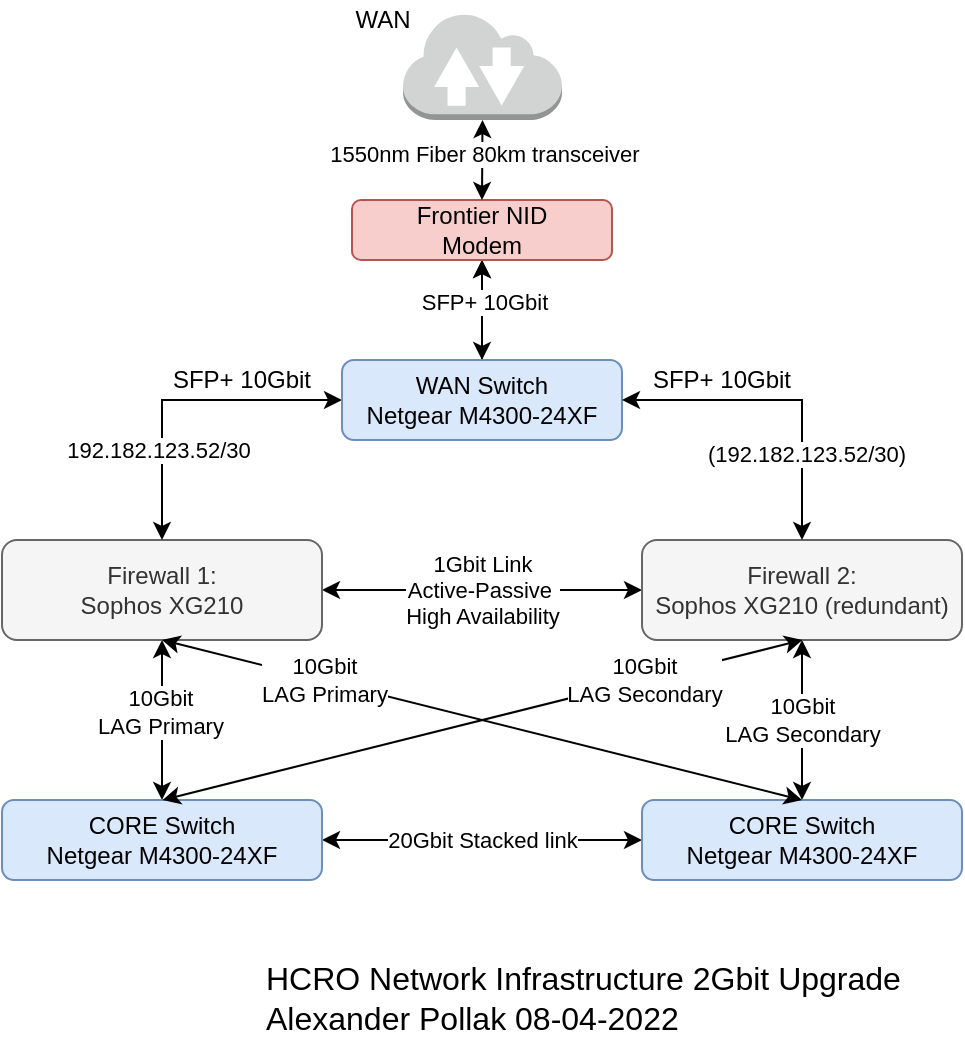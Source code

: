 <mxfile version="16.5.1" type="device"><diagram id="acVlcwg54Op8fTkylgdc" name="Page-1"><mxGraphModel dx="1106" dy="788" grid="1" gridSize="10" guides="1" tooltips="1" connect="1" arrows="1" fold="1" page="1" pageScale="1" pageWidth="850" pageHeight="1100" math="0" shadow="0"><root><mxCell id="0"/><mxCell id="1" parent="0"/><mxCell id="Hm1WOY6nIJTZlzuOTEKv-63" style="edgeStyle=none;rounded=0;orthogonalLoop=1;jettySize=auto;html=1;exitX=0.5;exitY=1;exitDx=0;exitDy=0;exitPerimeter=0;entryX=0.5;entryY=0;entryDx=0;entryDy=0;startArrow=classic;startFill=1;" parent="1" source="7CgcYO3lR0AnIhSCEs44-1" target="Hm1WOY6nIJTZlzuOTEKv-62" edge="1"><mxGeometry relative="1" as="geometry"/></mxCell><mxCell id="-Wp-BzOfsB0NkwMg3vQa-1" value="" style="outlineConnect=0;dashed=0;verticalLabelPosition=bottom;verticalAlign=top;align=center;html=1;shape=mxgraph.aws3.internet_2;fillColor=#D2D3D3;gradientColor=none;" parent="1" vertex="1"><mxGeometry x="400.5" y="6" width="79.5" height="54" as="geometry"/></mxCell><mxCell id="svzOSl-pBznM6ALa8F4O-4" style="edgeStyle=orthogonalEdgeStyle;rounded=0;orthogonalLoop=1;jettySize=auto;html=1;entryX=0;entryY=0.5;entryDx=0;entryDy=0;startArrow=classic;startFill=1;" parent="1" source="-Wp-BzOfsB0NkwMg3vQa-2" target="7CgcYO3lR0AnIhSCEs44-3" edge="1"><mxGeometry relative="1" as="geometry"/></mxCell><mxCell id="svzOSl-pBznM6ALa8F4O-5" value="1Gbit Link&lt;br&gt;Active-Passive&amp;nbsp;&lt;br&gt;High Availability" style="edgeLabel;html=1;align=center;verticalAlign=middle;resizable=0;points=[];" parent="svzOSl-pBznM6ALa8F4O-4" vertex="1" connectable="0"><mxGeometry x="-0.15" y="-1" relative="1" as="geometry"><mxPoint x="12" y="-1" as="offset"/></mxGeometry></mxCell><mxCell id="svzOSl-pBznM6ALa8F4O-8" style="edgeStyle=orthogonalEdgeStyle;rounded=0;orthogonalLoop=1;jettySize=auto;html=1;exitX=0.5;exitY=1;exitDx=0;exitDy=0;entryX=0.5;entryY=0;entryDx=0;entryDy=0;startArrow=classic;startFill=1;" parent="1" source="-Wp-BzOfsB0NkwMg3vQa-2" target="svzOSl-pBznM6ALa8F4O-2" edge="1"><mxGeometry relative="1" as="geometry"/></mxCell><mxCell id="svzOSl-pBznM6ALa8F4O-10" value="10Gbit&lt;br&gt;LAG Primary" style="edgeLabel;html=1;align=center;verticalAlign=middle;resizable=0;points=[];" parent="svzOSl-pBznM6ALa8F4O-8" vertex="1" connectable="0"><mxGeometry x="-0.1" y="-1" relative="1" as="geometry"><mxPoint as="offset"/></mxGeometry></mxCell><mxCell id="-Wp-BzOfsB0NkwMg3vQa-2" value="Firewall 1:&lt;br&gt;Sophos XG210" style="rounded=1;whiteSpace=wrap;html=1;fillColor=#f5f5f5;strokeColor=#666666;fontColor=#333333;" parent="1" vertex="1"><mxGeometry x="200" y="270" width="160" height="50" as="geometry"/></mxCell><mxCell id="-Wp-BzOfsB0NkwMg3vQa-3" value="" style="endArrow=classic;startArrow=classic;html=1;entryX=0.5;entryY=0;entryDx=0;entryDy=0;exitX=0;exitY=0.5;exitDx=0;exitDy=0;rounded=0;" parent="1" source="Hm1WOY6nIJTZlzuOTEKv-62" target="-Wp-BzOfsB0NkwMg3vQa-2" edge="1"><mxGeometry width="50" height="50" relative="1" as="geometry"><mxPoint x="425" y="134" as="sourcePoint"/><mxPoint x="160" y="314" as="targetPoint"/><Array as="points"><mxPoint x="280" y="200"/></Array></mxGeometry></mxCell><mxCell id="QnEzOyH5O82RgATfIk3K-26" value="192.182.123.52/30" style="edgeLabel;html=1;align=center;verticalAlign=middle;resizable=0;points=[];" parent="-Wp-BzOfsB0NkwMg3vQa-3" vertex="1" connectable="0"><mxGeometry x="-0.036" y="-1" relative="1" as="geometry"><mxPoint x="-15" y="26.0" as="offset"/></mxGeometry></mxCell><mxCell id="W76YgXxEqbnLoTMk_vsw-1" value="WAN" style="text;html=1;align=center;verticalAlign=middle;resizable=0;points=[];autosize=1;" parent="1" vertex="1"><mxGeometry x="370" width="40" height="20" as="geometry"/></mxCell><mxCell id="svzOSl-pBznM6ALa8F4O-1" value="" style="edgeStyle=orthogonalEdgeStyle;rounded=0;orthogonalLoop=1;jettySize=auto;html=1;" parent="1" source="Hm1WOY6nIJTZlzuOTEKv-62" target="7CgcYO3lR0AnIhSCEs44-1" edge="1"><mxGeometry relative="1" as="geometry"/></mxCell><mxCell id="svzOSl-pBznM6ALa8F4O-11" value="SFP+ 10Gbit" style="edgeLabel;html=1;align=center;verticalAlign=middle;resizable=0;points=[];" parent="svzOSl-pBznM6ALa8F4O-1" vertex="1" connectable="0"><mxGeometry x="0.16" y="-1" relative="1" as="geometry"><mxPoint as="offset"/></mxGeometry></mxCell><mxCell id="Hm1WOY6nIJTZlzuOTEKv-62" value="WAN Switch&lt;br&gt;Netgear M4300-24XF" style="rounded=1;whiteSpace=wrap;html=1;fillColor=#dae8fc;strokeColor=#6c8ebf;" parent="1" vertex="1"><mxGeometry x="370" y="180" width="140" height="40" as="geometry"/></mxCell><mxCell id="JyS3GfPrixJedDHWxzTk-1" value="HCRO Network Infrastructure 2Gbit Upgrade&lt;br&gt;Alexander Pollak 08-04-2022" style="text;html=1;align=left;verticalAlign=middle;resizable=0;points=[];autosize=1;fontSize=16;" parent="1" vertex="1"><mxGeometry x="330.25" y="479" width="330" height="40" as="geometry"/></mxCell><mxCell id="7CgcYO3lR0AnIhSCEs44-1" value="Frontier NID&lt;br&gt;Modem" style="rounded=1;whiteSpace=wrap;html=1;fillColor=#f8cecc;strokeColor=#b85450;" parent="1" vertex="1"><mxGeometry x="375" y="100" width="130" height="30" as="geometry"/></mxCell><mxCell id="7CgcYO3lR0AnIhSCEs44-2" style="edgeStyle=none;rounded=0;orthogonalLoop=1;jettySize=auto;html=1;exitX=0.5;exitY=1;exitDx=0;exitDy=0;exitPerimeter=0;entryX=0.5;entryY=0;entryDx=0;entryDy=0;startArrow=classic;startFill=1;" parent="1" source="-Wp-BzOfsB0NkwMg3vQa-1" target="7CgcYO3lR0AnIhSCEs44-1" edge="1"><mxGeometry relative="1" as="geometry"><mxPoint x="440.25" y="60" as="sourcePoint"/><mxPoint x="440.5" y="144" as="targetPoint"/></mxGeometry></mxCell><mxCell id="7CgcYO3lR0AnIhSCEs44-9" value="1550nm Fiber 80km transceiver" style="edgeLabel;html=1;align=center;verticalAlign=middle;resizable=0;points=[];" parent="7CgcYO3lR0AnIhSCEs44-2" vertex="1" connectable="0"><mxGeometry x="-0.15" y="1" relative="1" as="geometry"><mxPoint as="offset"/></mxGeometry></mxCell><mxCell id="svzOSl-pBznM6ALa8F4O-9" value="10Gbit&lt;br&gt;LAG Secondary" style="edgeStyle=orthogonalEdgeStyle;rounded=0;orthogonalLoop=1;jettySize=auto;html=1;exitX=0.5;exitY=1;exitDx=0;exitDy=0;entryX=0.5;entryY=0;entryDx=0;entryDy=0;startArrow=classic;startFill=1;" parent="1" source="7CgcYO3lR0AnIhSCEs44-3" target="svzOSl-pBznM6ALa8F4O-3" edge="1"><mxGeometry relative="1" as="geometry"/></mxCell><mxCell id="7CgcYO3lR0AnIhSCEs44-3" value="Firewall 2:&lt;br&gt;Sophos XG210 (redundant)" style="rounded=1;whiteSpace=wrap;html=1;fillColor=#f5f5f5;strokeColor=#666666;fontColor=#333333;" parent="1" vertex="1"><mxGeometry x="520" y="270" width="160" height="50" as="geometry"/></mxCell><mxCell id="7CgcYO3lR0AnIhSCEs44-5" value="" style="endArrow=classic;startArrow=classic;html=1;entryX=0.5;entryY=0;entryDx=0;entryDy=0;exitX=1;exitY=0.5;exitDx=0;exitDy=0;rounded=0;" parent="1" source="Hm1WOY6nIJTZlzuOTEKv-62" target="7CgcYO3lR0AnIhSCEs44-3" edge="1"><mxGeometry width="50" height="50" relative="1" as="geometry"><mxPoint x="470" y="420" as="sourcePoint"/><mxPoint x="380" y="485" as="targetPoint"/><Array as="points"><mxPoint x="600" y="200"/></Array></mxGeometry></mxCell><mxCell id="7CgcYO3lR0AnIhSCEs44-6" value="(192.182.123.52/30)" style="edgeLabel;html=1;align=center;verticalAlign=middle;resizable=0;points=[];" parent="7CgcYO3lR0AnIhSCEs44-5" vertex="1" connectable="0"><mxGeometry x="-0.036" y="-1" relative="1" as="geometry"><mxPoint x="15" y="26.0" as="offset"/></mxGeometry></mxCell><mxCell id="7CgcYO3lR0AnIhSCEs44-11" value="SFP+ 10Gbit" style="text;html=1;strokeColor=none;fillColor=none;align=center;verticalAlign=middle;whiteSpace=wrap;rounded=0;" parent="1" vertex="1"><mxGeometry x="520" y="180" width="80" height="20" as="geometry"/></mxCell><mxCell id="7CgcYO3lR0AnIhSCEs44-12" value="SFP+ 10Gbit" style="text;html=1;strokeColor=none;fillColor=none;align=center;verticalAlign=middle;whiteSpace=wrap;rounded=0;" parent="1" vertex="1"><mxGeometry x="280" y="180" width="80" height="20" as="geometry"/></mxCell><mxCell id="svzOSl-pBznM6ALa8F4O-6" style="edgeStyle=orthogonalEdgeStyle;rounded=0;orthogonalLoop=1;jettySize=auto;html=1;exitX=1;exitY=0.5;exitDx=0;exitDy=0;entryX=0;entryY=0.5;entryDx=0;entryDy=0;startArrow=classic;startFill=1;" parent="1" source="svzOSl-pBznM6ALa8F4O-2" target="svzOSl-pBznM6ALa8F4O-3" edge="1"><mxGeometry relative="1" as="geometry"/></mxCell><mxCell id="svzOSl-pBznM6ALa8F4O-7" value="20Gbit Stacked link" style="edgeLabel;html=1;align=center;verticalAlign=middle;resizable=0;points=[];" parent="svzOSl-pBznM6ALa8F4O-6" vertex="1" connectable="0"><mxGeometry x="0.2" y="-1" relative="1" as="geometry"><mxPoint x="-16" y="-1" as="offset"/></mxGeometry></mxCell><mxCell id="svzOSl-pBznM6ALa8F4O-2" value="CORE Switch&lt;br&gt;Netgear M4300-24XF" style="rounded=1;whiteSpace=wrap;html=1;fillColor=#dae8fc;strokeColor=#6c8ebf;" parent="1" vertex="1"><mxGeometry x="200" y="400" width="160" height="40" as="geometry"/></mxCell><mxCell id="svzOSl-pBznM6ALa8F4O-3" value="CORE Switch&lt;br&gt;Netgear M4300-24XF" style="rounded=1;whiteSpace=wrap;html=1;fillColor=#dae8fc;strokeColor=#6c8ebf;" parent="1" vertex="1"><mxGeometry x="520" y="400" width="160" height="40" as="geometry"/></mxCell><mxCell id="B7-a5c2jh2Q6DMvZYNYn-1" style="rounded=0;orthogonalLoop=1;jettySize=auto;html=1;exitX=0.5;exitY=1;exitDx=0;exitDy=0;entryX=0.5;entryY=0;entryDx=0;entryDy=0;startArrow=classic;startFill=1;" parent="1" source="-Wp-BzOfsB0NkwMg3vQa-2" target="svzOSl-pBznM6ALa8F4O-3" edge="1"><mxGeometry relative="1" as="geometry"><mxPoint x="290" y="330" as="sourcePoint"/><mxPoint x="290" y="370" as="targetPoint"/></mxGeometry></mxCell><mxCell id="B7-a5c2jh2Q6DMvZYNYn-2" value="10Gbit&lt;br&gt;LAG Primary" style="edgeLabel;html=1;align=center;verticalAlign=middle;resizable=0;points=[];" parent="B7-a5c2jh2Q6DMvZYNYn-1" vertex="1" connectable="0"><mxGeometry x="-0.1" y="-1" relative="1" as="geometry"><mxPoint x="-63" y="-17" as="offset"/></mxGeometry></mxCell><mxCell id="B7-a5c2jh2Q6DMvZYNYn-3" style="rounded=0;orthogonalLoop=1;jettySize=auto;html=1;exitX=0.5;exitY=0;exitDx=0;exitDy=0;entryX=0.5;entryY=1;entryDx=0;entryDy=0;startArrow=classic;startFill=1;" parent="1" edge="1"><mxGeometry relative="1" as="geometry"><mxPoint x="280.25" y="400" as="sourcePoint"/><mxPoint x="600.25" y="320" as="targetPoint"/></mxGeometry></mxCell><mxCell id="B7-a5c2jh2Q6DMvZYNYn-4" value="10Gbit&lt;br&gt;LAG Secondary" style="edgeLabel;html=1;align=center;verticalAlign=middle;resizable=0;points=[];" parent="B7-a5c2jh2Q6DMvZYNYn-3" vertex="1" connectable="0"><mxGeometry x="-0.1" y="-1" relative="1" as="geometry"><mxPoint x="96" y="-25" as="offset"/></mxGeometry></mxCell></root></mxGraphModel></diagram></mxfile>